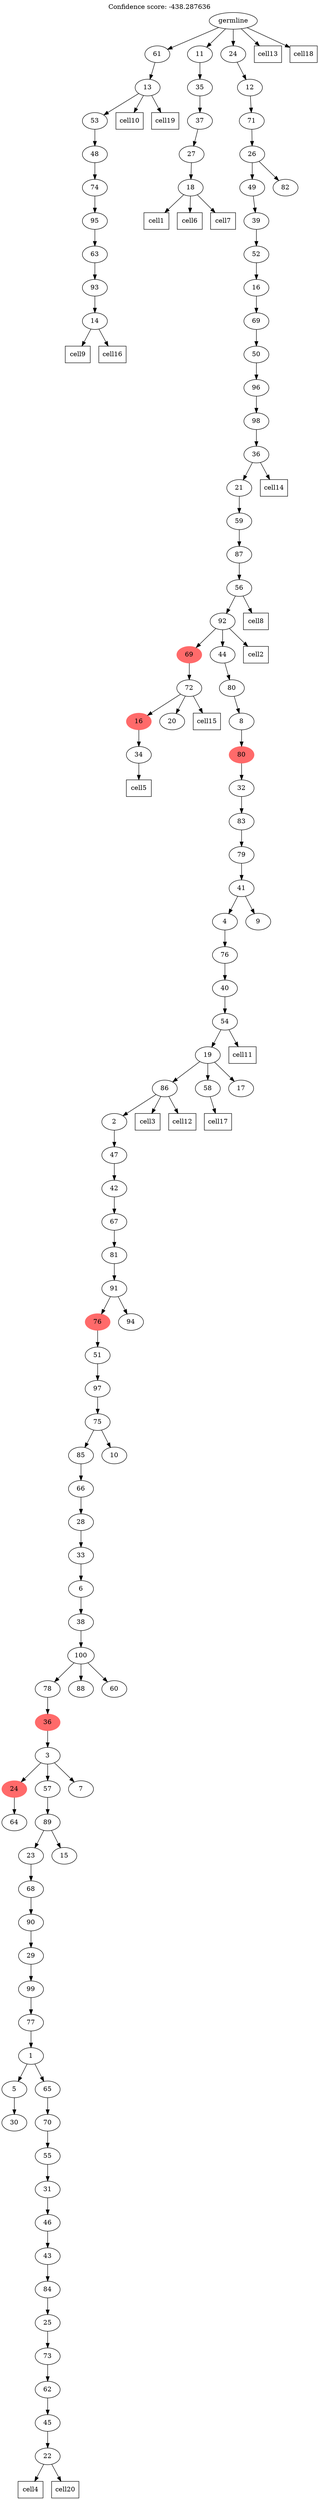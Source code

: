 digraph g {
	"105" -> "106";
	"106" [label="14"];
	"104" -> "105";
	"105" [label="93"];
	"103" -> "104";
	"104" [label="63"];
	"102" -> "103";
	"103" [label="95"];
	"101" -> "102";
	"102" [label="74"];
	"100" -> "101";
	"101" [label="48"];
	"99" -> "100";
	"100" [label="53"];
	"98" -> "99";
	"99" [label="13"];
	"96" -> "97";
	"97" [label="18"];
	"95" -> "96";
	"96" [label="27"];
	"94" -> "95";
	"95" [label="37"];
	"93" -> "94";
	"94" [label="35"];
	"89" -> "90";
	"90" [label="34"];
	"88" -> "89";
	"89" [color=indianred1, style=filled, label="16"];
	"88" -> "91";
	"91" [label="20"];
	"87" -> "88";
	"88" [label="72"];
	"78" -> "79";
	"79" [label="64"];
	"74" -> "75";
	"75" [label="30"];
	"72" -> "73";
	"73" [label="22"];
	"71" -> "72";
	"72" [label="45"];
	"70" -> "71";
	"71" [label="62"];
	"69" -> "70";
	"70" [label="73"];
	"68" -> "69";
	"69" [label="25"];
	"67" -> "68";
	"68" [label="84"];
	"66" -> "67";
	"67" [label="43"];
	"65" -> "66";
	"66" [label="46"];
	"64" -> "65";
	"65" [label="31"];
	"63" -> "64";
	"64" [label="55"];
	"62" -> "63";
	"63" [label="70"];
	"61" -> "62";
	"62" [label="65"];
	"61" -> "74";
	"74" [label="5"];
	"60" -> "61";
	"61" [label="1"];
	"59" -> "60";
	"60" [label="77"];
	"58" -> "59";
	"59" [label="99"];
	"57" -> "58";
	"58" [label="29"];
	"56" -> "57";
	"57" [label="90"];
	"55" -> "56";
	"56" [label="68"];
	"54" -> "55";
	"55" [label="23"];
	"54" -> "76";
	"76" [label="15"];
	"53" -> "54";
	"54" [label="89"];
	"52" -> "53";
	"53" [label="57"];
	"52" -> "77";
	"77" [label="7"];
	"52" -> "78";
	"78" [color=indianred1, style=filled, label="24"];
	"51" -> "52";
	"52" [label="3"];
	"50" -> "51";
	"51" [color=indianred1, style=filled, label="36"];
	"49" -> "50";
	"50" [label="78"];
	"49" -> "80";
	"80" [label="88"];
	"49" -> "81";
	"81" [label="60"];
	"48" -> "49";
	"49" [label="100"];
	"47" -> "48";
	"48" [label="38"];
	"46" -> "47";
	"47" [label="6"];
	"45" -> "46";
	"46" [label="33"];
	"44" -> "45";
	"45" [label="28"];
	"43" -> "44";
	"44" [label="66"];
	"42" -> "43";
	"43" [label="85"];
	"42" -> "82";
	"82" [label="10"];
	"41" -> "42";
	"42" [label="75"];
	"40" -> "41";
	"41" [label="97"];
	"39" -> "40";
	"40" [label="51"];
	"38" -> "39";
	"39" [color=indianred1, style=filled, label="76"];
	"38" -> "83";
	"83" [label="94"];
	"37" -> "38";
	"38" [label="91"];
	"36" -> "37";
	"37" [label="81"];
	"35" -> "36";
	"36" [label="67"];
	"34" -> "35";
	"35" [label="42"];
	"33" -> "34";
	"34" [label="47"];
	"32" -> "33";
	"33" [label="2"];
	"31" -> "32";
	"32" [label="86"];
	"31" -> "84";
	"84" [label="58"];
	"31" -> "85";
	"85" [label="17"];
	"30" -> "31";
	"31" [label="19"];
	"29" -> "30";
	"30" [label="54"];
	"28" -> "29";
	"29" [label="40"];
	"27" -> "28";
	"28" [label="76"];
	"26" -> "27";
	"27" [label="4"];
	"26" -> "86";
	"86" [label="9"];
	"25" -> "26";
	"26" [label="41"];
	"24" -> "25";
	"25" [label="79"];
	"23" -> "24";
	"24" [label="83"];
	"22" -> "23";
	"23" [label="32"];
	"21" -> "22";
	"22" [color=indianred1, style=filled, label="80"];
	"20" -> "21";
	"21" [label="8"];
	"19" -> "20";
	"20" [label="80"];
	"18" -> "19";
	"19" [label="44"];
	"18" -> "87";
	"87" [color=indianred1, style=filled, label="69"];
	"17" -> "18";
	"18" [label="92"];
	"16" -> "17";
	"17" [label="56"];
	"15" -> "16";
	"16" [label="87"];
	"14" -> "15";
	"15" [label="59"];
	"13" -> "14";
	"14" [label="21"];
	"12" -> "13";
	"13" [label="36"];
	"11" -> "12";
	"12" [label="98"];
	"10" -> "11";
	"11" [label="96"];
	"9" -> "10";
	"10" [label="50"];
	"8" -> "9";
	"9" [label="69"];
	"7" -> "8";
	"8" [label="16"];
	"6" -> "7";
	"7" [label="52"];
	"5" -> "6";
	"6" [label="39"];
	"4" -> "5";
	"5" [label="49"];
	"4" -> "92";
	"92" [label="82"];
	"3" -> "4";
	"4" [label="26"];
	"2" -> "3";
	"3" [label="71"];
	"1" -> "2";
	"2" [label="12"];
	"0" -> "1";
	"1" [label="24"];
	"0" -> "93";
	"93" [label="11"];
	"0" -> "98";
	"98" [label="61"];
	"0" [label="germline"];
	"97" -> "cell1";
	"cell1" [shape=box];
	"18" -> "cell2";
	"cell2" [shape=box];
	"32" -> "cell3";
	"cell3" [shape=box];
	"73" -> "cell4";
	"cell4" [shape=box];
	"90" -> "cell5";
	"cell5" [shape=box];
	"97" -> "cell6";
	"cell6" [shape=box];
	"97" -> "cell7";
	"cell7" [shape=box];
	"17" -> "cell8";
	"cell8" [shape=box];
	"106" -> "cell9";
	"cell9" [shape=box];
	"99" -> "cell10";
	"cell10" [shape=box];
	"30" -> "cell11";
	"cell11" [shape=box];
	"32" -> "cell12";
	"cell12" [shape=box];
	"0" -> "cell13";
	"cell13" [shape=box];
	"13" -> "cell14";
	"cell14" [shape=box];
	"88" -> "cell15";
	"cell15" [shape=box];
	"106" -> "cell16";
	"cell16" [shape=box];
	"84" -> "cell17";
	"cell17" [shape=box];
	"0" -> "cell18";
	"cell18" [shape=box];
	"99" -> "cell19";
	"cell19" [shape=box];
	"73" -> "cell20";
	"cell20" [shape=box];
	labelloc="t";
	label="Confidence score: -438.287636";
}
